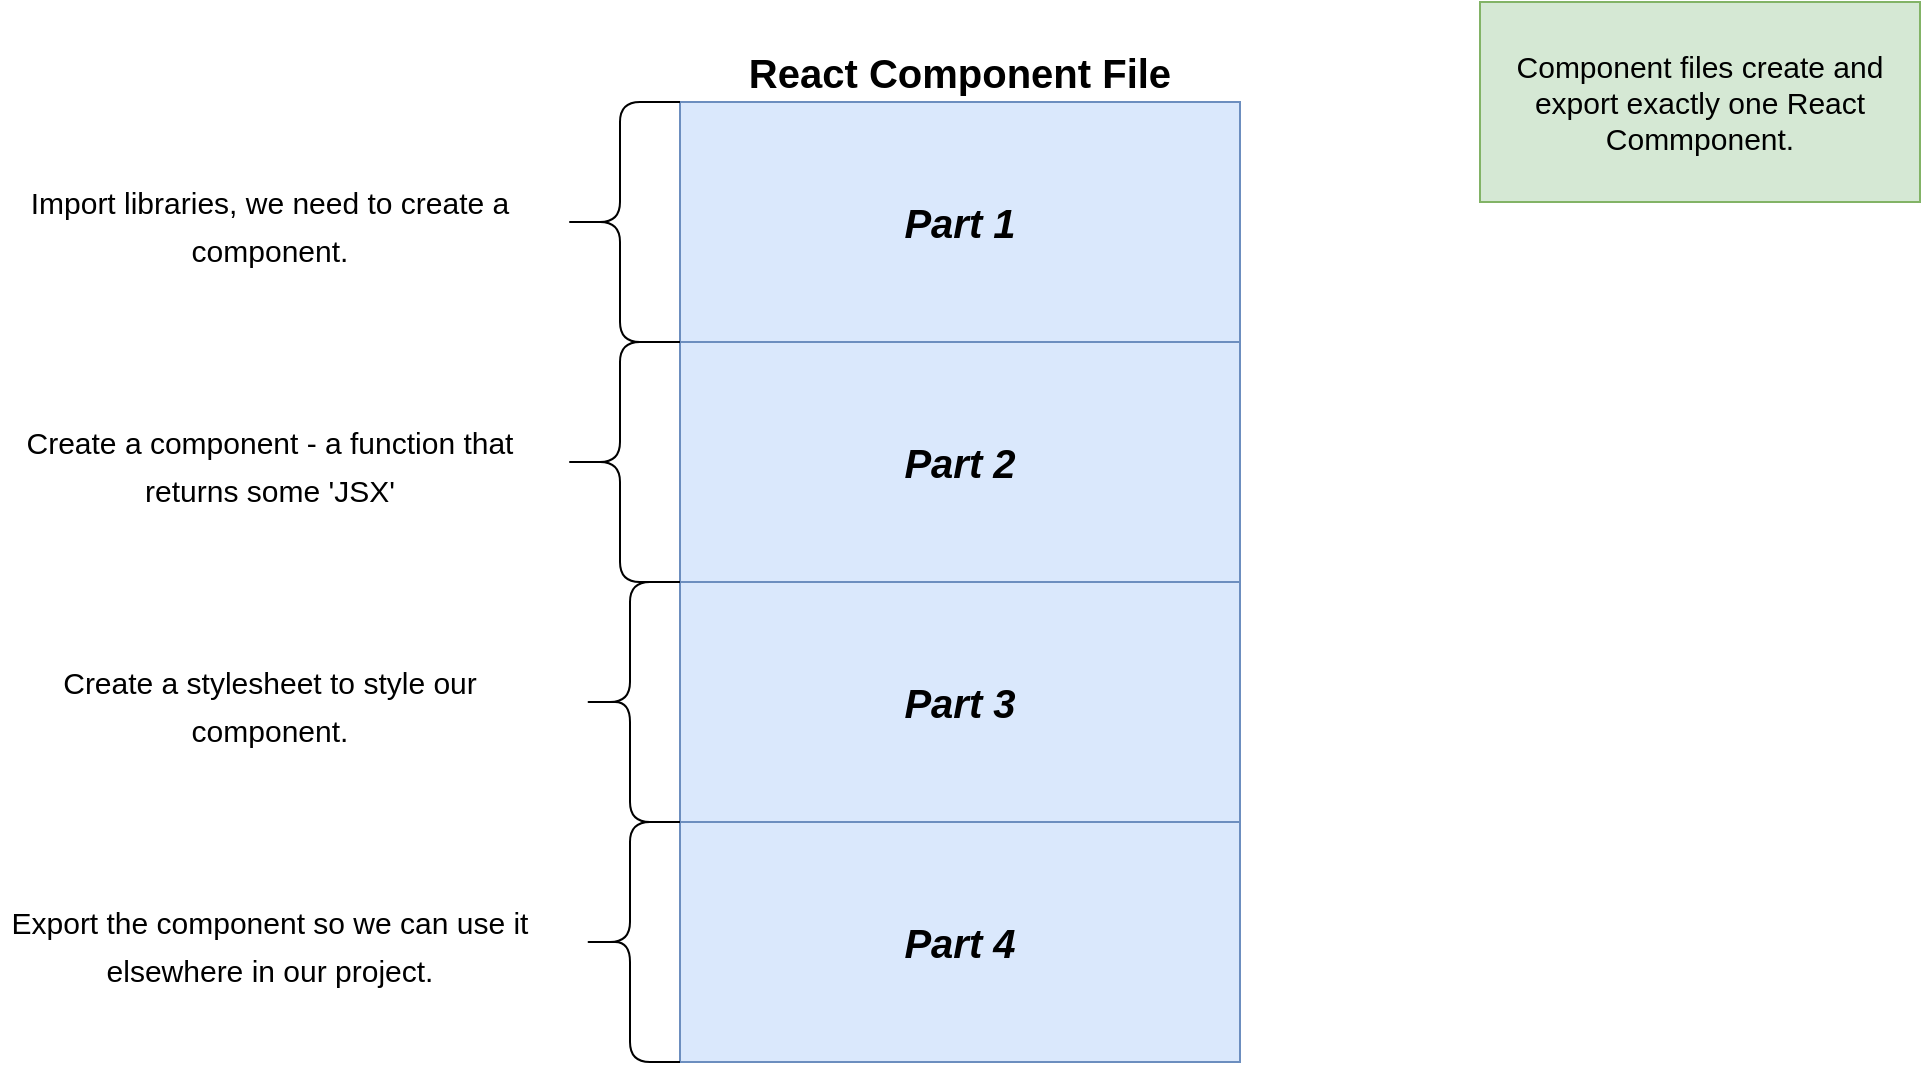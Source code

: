 <mxfile version="15.8.7" type="device"><diagram id="CFPf47sPS-GJBgIUCmq_" name="Page-1"><mxGraphModel dx="1151" dy="566" grid="1" gridSize="10" guides="1" tooltips="1" connect="1" arrows="1" fold="1" page="1" pageScale="1" pageWidth="827" pageHeight="1169" math="0" shadow="0"><root><mxCell id="0"/><mxCell id="1" parent="0"/><mxCell id="QSIgJHYs-vGCOPUMTivG-1" value="&lt;b&gt;&lt;font style=&quot;font-size: 20px&quot;&gt;React Component File&lt;/font&gt;&lt;/b&gt;" style="text;html=1;strokeColor=none;fillColor=none;align=center;verticalAlign=middle;whiteSpace=wrap;rounded=0;" vertex="1" parent="1"><mxGeometry x="-10" y="300" width="220" height="30" as="geometry"/></mxCell><mxCell id="QSIgJHYs-vGCOPUMTivG-2" value="&lt;b&gt;&lt;i&gt;Part 1&lt;/i&gt;&lt;/b&gt;" style="rounded=0;whiteSpace=wrap;html=1;fontSize=20;fillColor=#dae8fc;strokeColor=#6c8ebf;" vertex="1" parent="1"><mxGeometry x="-40" y="330" width="280" height="120" as="geometry"/></mxCell><mxCell id="QSIgJHYs-vGCOPUMTivG-3" value="&lt;b&gt;&lt;i&gt;Part 2&lt;/i&gt;&lt;/b&gt;" style="rounded=0;whiteSpace=wrap;html=1;fontSize=20;fillColor=#dae8fc;strokeColor=#6c8ebf;" vertex="1" parent="1"><mxGeometry x="-40" y="450" width="280" height="120" as="geometry"/></mxCell><mxCell id="QSIgJHYs-vGCOPUMTivG-4" value="&lt;b&gt;&lt;i&gt;Part 3&lt;/i&gt;&lt;/b&gt;" style="rounded=0;whiteSpace=wrap;html=1;fontSize=20;fillColor=#dae8fc;strokeColor=#6c8ebf;" vertex="1" parent="1"><mxGeometry x="-40" y="570" width="280" height="120" as="geometry"/></mxCell><mxCell id="QSIgJHYs-vGCOPUMTivG-5" value="&lt;b&gt;&lt;i&gt;Part 4&lt;/i&gt;&lt;/b&gt;" style="rounded=0;whiteSpace=wrap;html=1;fontSize=20;fillColor=#dae8fc;strokeColor=#6c8ebf;" vertex="1" parent="1"><mxGeometry x="-40" y="690" width="280" height="120" as="geometry"/></mxCell><mxCell id="QSIgJHYs-vGCOPUMTivG-7" value="" style="shape=curlyBracket;whiteSpace=wrap;html=1;rounded=1;fontSize=20;" vertex="1" parent="1"><mxGeometry x="-100" y="330" width="60" height="120" as="geometry"/></mxCell><mxCell id="QSIgJHYs-vGCOPUMTivG-8" value="" style="shape=curlyBracket;whiteSpace=wrap;html=1;rounded=1;fontSize=20;" vertex="1" parent="1"><mxGeometry x="-100" y="450" width="60" height="120" as="geometry"/></mxCell><mxCell id="QSIgJHYs-vGCOPUMTivG-9" value="" style="shape=curlyBracket;whiteSpace=wrap;html=1;rounded=1;fontSize=20;" vertex="1" parent="1"><mxGeometry x="-90" y="570" width="50" height="120" as="geometry"/></mxCell><mxCell id="QSIgJHYs-vGCOPUMTivG-10" value="" style="shape=curlyBracket;whiteSpace=wrap;html=1;rounded=1;fontSize=20;" vertex="1" parent="1"><mxGeometry x="-90" y="690" width="50" height="120" as="geometry"/></mxCell><mxCell id="QSIgJHYs-vGCOPUMTivG-11" value="&lt;font style=&quot;font-size: 15px&quot;&gt;Import libraries, we need to create a component.&lt;/font&gt;" style="text;html=1;strokeColor=none;fillColor=none;align=center;verticalAlign=middle;whiteSpace=wrap;rounded=0;fontSize=20;" vertex="1" parent="1"><mxGeometry x="-380" y="357.5" width="270" height="65" as="geometry"/></mxCell><mxCell id="QSIgJHYs-vGCOPUMTivG-12" value="&lt;span style=&quot;font-size: 15px&quot;&gt;Create a component - a function that returns some 'JSX'&lt;/span&gt;" style="text;html=1;strokeColor=none;fillColor=none;align=center;verticalAlign=middle;whiteSpace=wrap;rounded=0;fontSize=20;" vertex="1" parent="1"><mxGeometry x="-380" y="477.5" width="270" height="65" as="geometry"/></mxCell><mxCell id="QSIgJHYs-vGCOPUMTivG-13" value="&lt;span style=&quot;font-size: 15px&quot;&gt;Create a stylesheet to style our component.&lt;/span&gt;" style="text;html=1;strokeColor=none;fillColor=none;align=center;verticalAlign=middle;whiteSpace=wrap;rounded=0;fontSize=20;" vertex="1" parent="1"><mxGeometry x="-380" y="597.5" width="270" height="65" as="geometry"/></mxCell><mxCell id="QSIgJHYs-vGCOPUMTivG-14" value="&lt;span style=&quot;font-size: 15px&quot;&gt;Export the component so we can use it elsewhere in our project.&lt;/span&gt;" style="text;html=1;strokeColor=none;fillColor=none;align=center;verticalAlign=middle;whiteSpace=wrap;rounded=0;fontSize=20;" vertex="1" parent="1"><mxGeometry x="-380" y="717.5" width="270" height="65" as="geometry"/></mxCell><mxCell id="QSIgJHYs-vGCOPUMTivG-15" value="Component files create and export exactly one React Commponent." style="rounded=0;whiteSpace=wrap;html=1;fontSize=15;fillColor=#d5e8d4;strokeColor=#82b366;" vertex="1" parent="1"><mxGeometry x="360" y="280" width="220" height="100" as="geometry"/></mxCell></root></mxGraphModel></diagram></mxfile>
